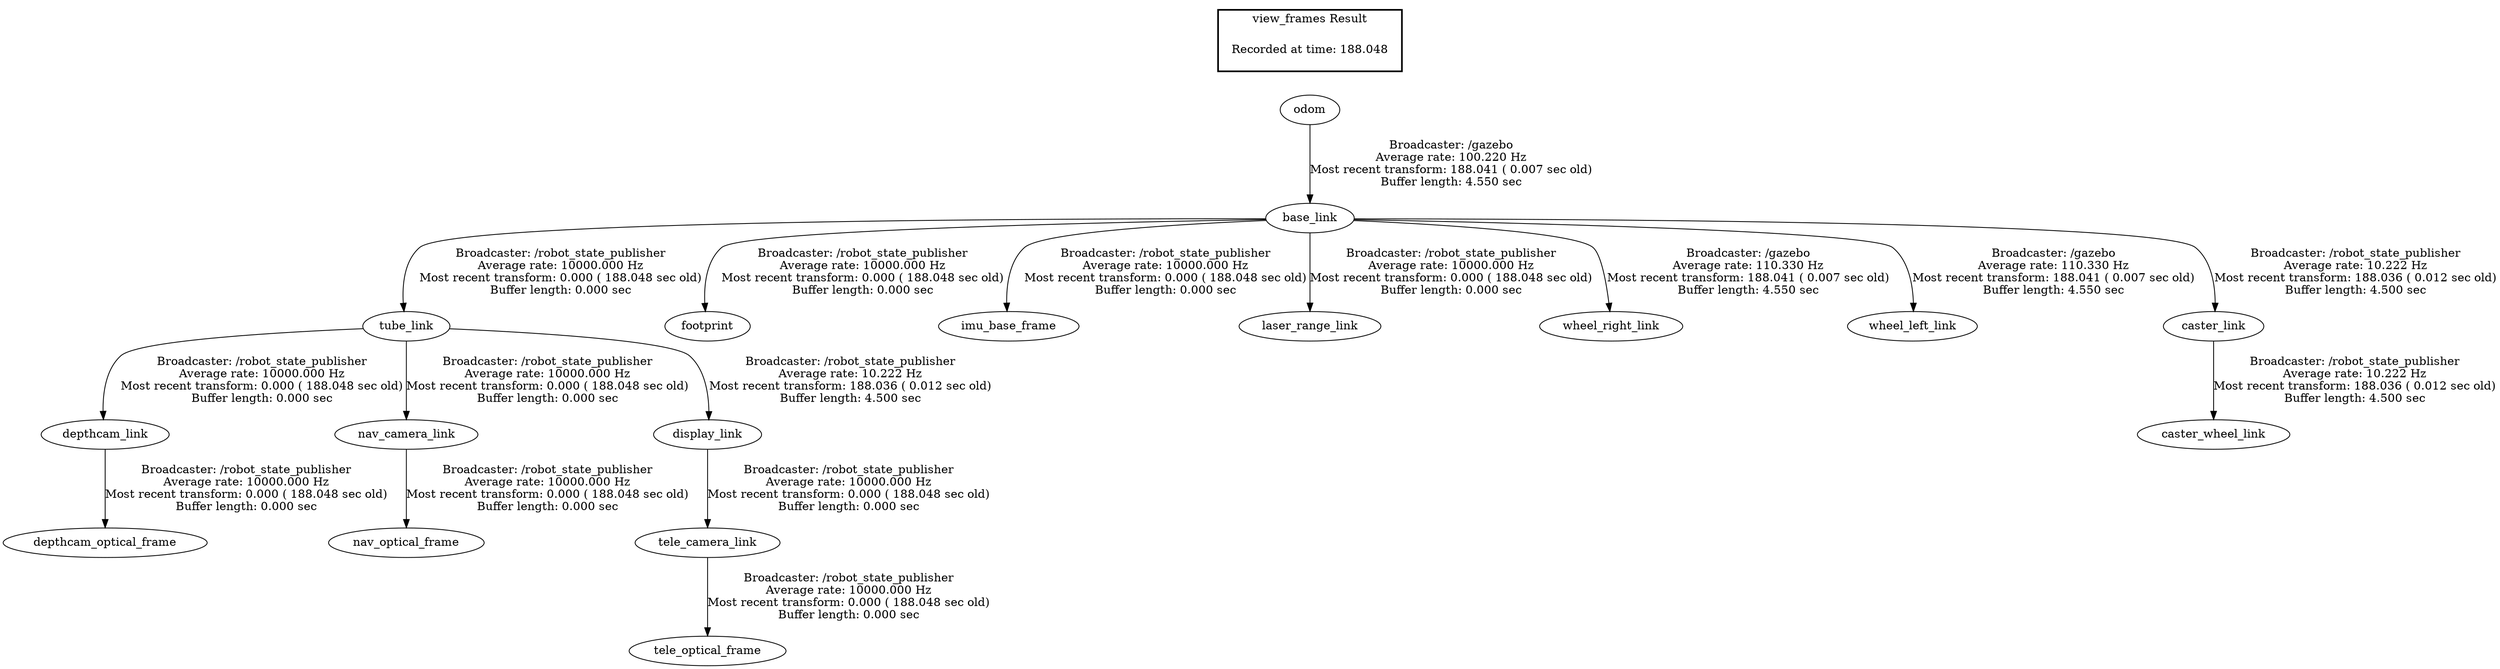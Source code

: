 digraph G {
"tube_link" -> "depthcam_link"[label="Broadcaster: /robot_state_publisher\nAverage rate: 10000.000 Hz\nMost recent transform: 0.000 ( 188.048 sec old)\nBuffer length: 0.000 sec\n"];
"base_link" -> "tube_link"[label="Broadcaster: /robot_state_publisher\nAverage rate: 10000.000 Hz\nMost recent transform: 0.000 ( 188.048 sec old)\nBuffer length: 0.000 sec\n"];
"depthcam_link" -> "depthcam_optical_frame"[label="Broadcaster: /robot_state_publisher\nAverage rate: 10000.000 Hz\nMost recent transform: 0.000 ( 188.048 sec old)\nBuffer length: 0.000 sec\n"];
"base_link" -> "footprint"[label="Broadcaster: /robot_state_publisher\nAverage rate: 10000.000 Hz\nMost recent transform: 0.000 ( 188.048 sec old)\nBuffer length: 0.000 sec\n"];
"odom" -> "base_link"[label="Broadcaster: /gazebo\nAverage rate: 100.220 Hz\nMost recent transform: 188.041 ( 0.007 sec old)\nBuffer length: 4.550 sec\n"];
"base_link" -> "imu_base_frame"[label="Broadcaster: /robot_state_publisher\nAverage rate: 10000.000 Hz\nMost recent transform: 0.000 ( 188.048 sec old)\nBuffer length: 0.000 sec\n"];
"base_link" -> "laser_range_link"[label="Broadcaster: /robot_state_publisher\nAverage rate: 10000.000 Hz\nMost recent transform: 0.000 ( 188.048 sec old)\nBuffer length: 0.000 sec\n"];
"tube_link" -> "nav_camera_link"[label="Broadcaster: /robot_state_publisher\nAverage rate: 10000.000 Hz\nMost recent transform: 0.000 ( 188.048 sec old)\nBuffer length: 0.000 sec\n"];
"nav_camera_link" -> "nav_optical_frame"[label="Broadcaster: /robot_state_publisher\nAverage rate: 10000.000 Hz\nMost recent transform: 0.000 ( 188.048 sec old)\nBuffer length: 0.000 sec\n"];
"display_link" -> "tele_camera_link"[label="Broadcaster: /robot_state_publisher\nAverage rate: 10000.000 Hz\nMost recent transform: 0.000 ( 188.048 sec old)\nBuffer length: 0.000 sec\n"];
"tube_link" -> "display_link"[label="Broadcaster: /robot_state_publisher\nAverage rate: 10.222 Hz\nMost recent transform: 188.036 ( 0.012 sec old)\nBuffer length: 4.500 sec\n"];
"tele_camera_link" -> "tele_optical_frame"[label="Broadcaster: /robot_state_publisher\nAverage rate: 10000.000 Hz\nMost recent transform: 0.000 ( 188.048 sec old)\nBuffer length: 0.000 sec\n"];
"base_link" -> "wheel_right_link"[label="Broadcaster: /gazebo\nAverage rate: 110.330 Hz\nMost recent transform: 188.041 ( 0.007 sec old)\nBuffer length: 4.550 sec\n"];
"base_link" -> "wheel_left_link"[label="Broadcaster: /gazebo\nAverage rate: 110.330 Hz\nMost recent transform: 188.041 ( 0.007 sec old)\nBuffer length: 4.550 sec\n"];
"base_link" -> "caster_link"[label="Broadcaster: /robot_state_publisher\nAverage rate: 10.222 Hz\nMost recent transform: 188.036 ( 0.012 sec old)\nBuffer length: 4.500 sec\n"];
"caster_link" -> "caster_wheel_link"[label="Broadcaster: /robot_state_publisher\nAverage rate: 10.222 Hz\nMost recent transform: 188.036 ( 0.012 sec old)\nBuffer length: 4.500 sec\n"];
edge [style=invis];
 subgraph cluster_legend { style=bold; color=black; label ="view_frames Result";
"Recorded at time: 188.048"[ shape=plaintext ] ;
 }->"odom";
}